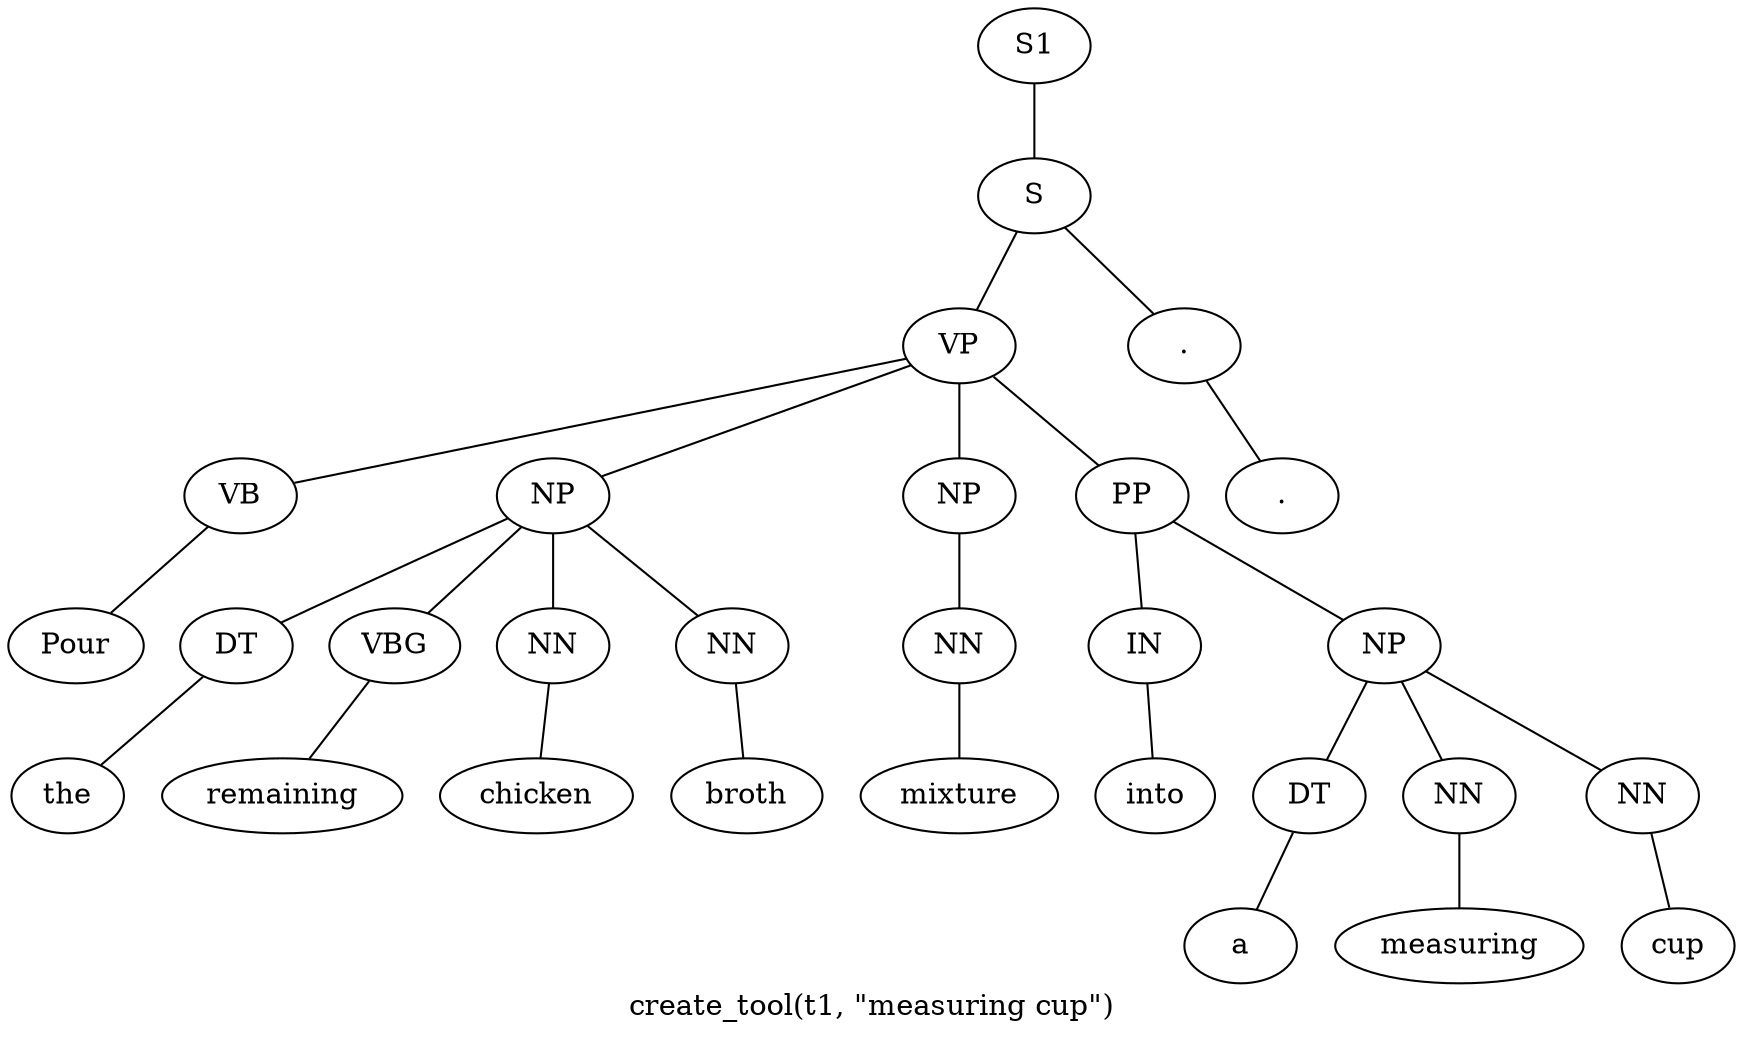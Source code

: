 graph SyntaxGraph {
	label = "create_tool(t1, \"measuring cup\")";
	Node0 [label="S1"];
	Node1 [label="S"];
	Node2 [label="VP"];
	Node3 [label="VB"];
	Node4 [label="Pour"];
	Node5 [label="NP"];
	Node6 [label="DT"];
	Node7 [label="the"];
	Node8 [label="VBG"];
	Node9 [label="remaining"];
	Node10 [label="NN"];
	Node11 [label="chicken"];
	Node12 [label="NN"];
	Node13 [label="broth"];
	Node14 [label="NP"];
	Node15 [label="NN"];
	Node16 [label="mixture"];
	Node17 [label="PP"];
	Node18 [label="IN"];
	Node19 [label="into"];
	Node20 [label="NP"];
	Node21 [label="DT"];
	Node22 [label="a"];
	Node23 [label="NN"];
	Node24 [label="measuring"];
	Node25 [label="NN"];
	Node26 [label="cup"];
	Node27 [label="."];
	Node28 [label="."];

	Node0 -- Node1;
	Node1 -- Node2;
	Node1 -- Node27;
	Node2 -- Node3;
	Node2 -- Node5;
	Node2 -- Node14;
	Node2 -- Node17;
	Node3 -- Node4;
	Node5 -- Node6;
	Node5 -- Node8;
	Node5 -- Node10;
	Node5 -- Node12;
	Node6 -- Node7;
	Node8 -- Node9;
	Node10 -- Node11;
	Node12 -- Node13;
	Node14 -- Node15;
	Node15 -- Node16;
	Node17 -- Node18;
	Node17 -- Node20;
	Node18 -- Node19;
	Node20 -- Node21;
	Node20 -- Node23;
	Node20 -- Node25;
	Node21 -- Node22;
	Node23 -- Node24;
	Node25 -- Node26;
	Node27 -- Node28;
}